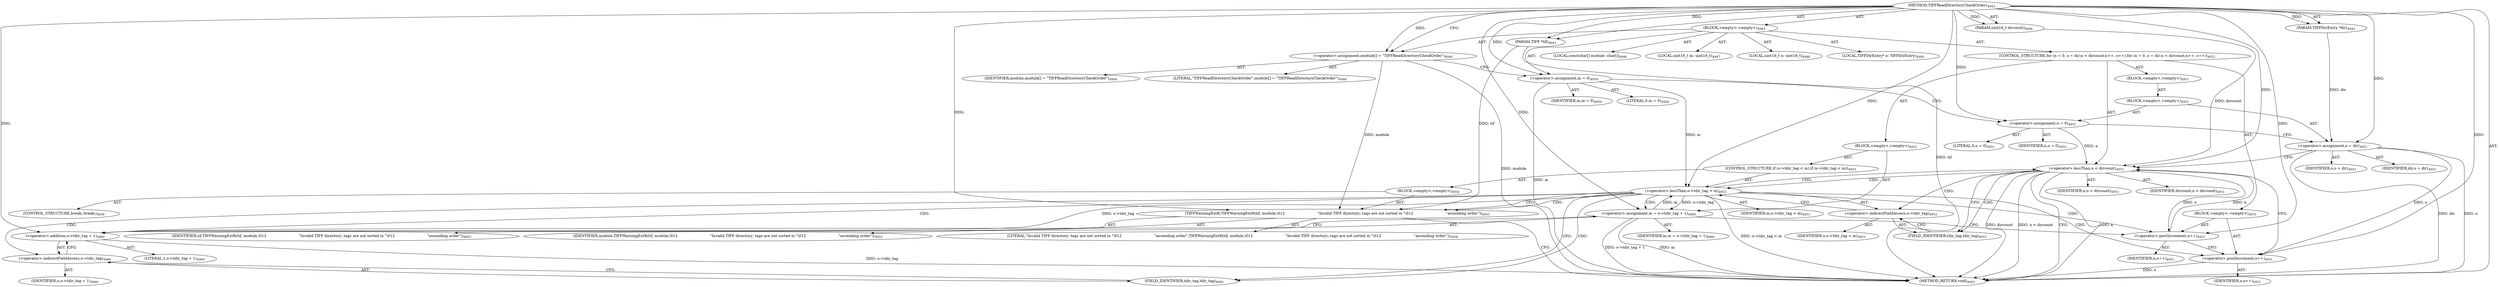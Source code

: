 digraph "TIFFReadDirectoryCheckOrder" {  
"90597" [label = <(METHOD,TIFFReadDirectoryCheckOrder)<SUB>4943</SUB>> ]
"90598" [label = <(PARAM,TIFF *tif)<SUB>4943</SUB>> ]
"90599" [label = <(PARAM,TIFFDirEntry *dir)<SUB>4943</SUB>> ]
"90600" [label = <(PARAM,uint16_t dircount)<SUB>4944</SUB>> ]
"90601" [label = <(BLOCK,&lt;empty&gt;,&lt;empty&gt;)<SUB>4945</SUB>> ]
"90602" [label = <(LOCAL,constchar[] module: char[])<SUB>4946</SUB>> ]
"90603" [label = <(&lt;operator&gt;.assignment,module[] = &quot;TIFFReadDirectoryCheckOrder&quot;)<SUB>4946</SUB>> ]
"90604" [label = <(IDENTIFIER,module,module[] = &quot;TIFFReadDirectoryCheckOrder&quot;)<SUB>4946</SUB>> ]
"90605" [label = <(LITERAL,&quot;TIFFReadDirectoryCheckOrder&quot;,module[] = &quot;TIFFReadDirectoryCheckOrder&quot;)<SUB>4946</SUB>> ]
"90606" [label = <(LOCAL,uint16_t m: uint16_t)<SUB>4947</SUB>> ]
"90607" [label = <(LOCAL,uint16_t n: uint16_t)<SUB>4948</SUB>> ]
"90608" [label = <(LOCAL,TIFFDirEntry* o: TIFFDirEntry)<SUB>4949</SUB>> ]
"90609" [label = <(&lt;operator&gt;.assignment,m = 0)<SUB>4950</SUB>> ]
"90610" [label = <(IDENTIFIER,m,m = 0)<SUB>4950</SUB>> ]
"90611" [label = <(LITERAL,0,m = 0)<SUB>4950</SUB>> ]
"90612" [label = <(CONTROL_STRUCTURE,for (n = 0, o = dir;n &lt; dircount;n++, o++),for (n = 0, o = dir;n &lt; dircount;n++, o++))<SUB>4951</SUB>> ]
"90613" [label = <(BLOCK,&lt;empty&gt;,&lt;empty&gt;)<SUB>4951</SUB>> ]
"90614" [label = <(BLOCK,&lt;empty&gt;,&lt;empty&gt;)<SUB>4951</SUB>> ]
"90615" [label = <(&lt;operator&gt;.assignment,n = 0)<SUB>4951</SUB>> ]
"90616" [label = <(IDENTIFIER,n,n = 0)<SUB>4951</SUB>> ]
"90617" [label = <(LITERAL,0,n = 0)<SUB>4951</SUB>> ]
"90618" [label = <(&lt;operator&gt;.assignment,o = dir)<SUB>4951</SUB>> ]
"90619" [label = <(IDENTIFIER,o,o = dir)<SUB>4951</SUB>> ]
"90620" [label = <(IDENTIFIER,dir,o = dir)<SUB>4951</SUB>> ]
"90621" [label = <(&lt;operator&gt;.lessThan,n &lt; dircount)<SUB>4951</SUB>> ]
"90622" [label = <(IDENTIFIER,n,n &lt; dircount)<SUB>4951</SUB>> ]
"90623" [label = <(IDENTIFIER,dircount,n &lt; dircount)<SUB>4951</SUB>> ]
"90624" [label = <(BLOCK,&lt;empty&gt;,&lt;empty&gt;)<SUB>4951</SUB>> ]
"90625" [label = <(&lt;operator&gt;.postIncrement,n++)<SUB>4951</SUB>> ]
"90626" [label = <(IDENTIFIER,n,n++)<SUB>4951</SUB>> ]
"90627" [label = <(&lt;operator&gt;.postIncrement,o++)<SUB>4951</SUB>> ]
"90628" [label = <(IDENTIFIER,o,o++)<SUB>4951</SUB>> ]
"90629" [label = <(BLOCK,&lt;empty&gt;,&lt;empty&gt;)<SUB>4952</SUB>> ]
"90630" [label = <(CONTROL_STRUCTURE,if (o-&gt;tdir_tag &lt; m),if (o-&gt;tdir_tag &lt; m))<SUB>4953</SUB>> ]
"90631" [label = <(&lt;operator&gt;.lessThan,o-&gt;tdir_tag &lt; m)<SUB>4953</SUB>> ]
"90632" [label = <(&lt;operator&gt;.indirectFieldAccess,o-&gt;tdir_tag)<SUB>4953</SUB>> ]
"90633" [label = <(IDENTIFIER,o,o-&gt;tdir_tag &lt; m)<SUB>4953</SUB>> ]
"90634" [label = <(FIELD_IDENTIFIER,tdir_tag,tdir_tag)<SUB>4953</SUB>> ]
"90635" [label = <(IDENTIFIER,m,o-&gt;tdir_tag &lt; m)<SUB>4953</SUB>> ]
"90636" [label = <(BLOCK,&lt;empty&gt;,&lt;empty&gt;)<SUB>4954</SUB>> ]
"90637" [label = <(TIFFWarningExtR,TIFFWarningExtR(tif, module,\012                            &quot;Invalid TIFF directory; tags are not sorted in &quot;\012                            &quot;ascending order&quot;))<SUB>4955</SUB>> ]
"90638" [label = <(IDENTIFIER,tif,TIFFWarningExtR(tif, module,\012                            &quot;Invalid TIFF directory; tags are not sorted in &quot;\012                            &quot;ascending order&quot;))<SUB>4955</SUB>> ]
"90639" [label = <(IDENTIFIER,module,TIFFWarningExtR(tif, module,\012                            &quot;Invalid TIFF directory; tags are not sorted in &quot;\012                            &quot;ascending order&quot;))<SUB>4955</SUB>> ]
"90640" [label = <(LITERAL,&quot;Invalid TIFF directory; tags are not sorted in &quot;\012                            &quot;ascending order&quot;,TIFFWarningExtR(tif, module,\012                            &quot;Invalid TIFF directory; tags are not sorted in &quot;\012                            &quot;ascending order&quot;))<SUB>4956</SUB>> ]
"90641" [label = <(CONTROL_STRUCTURE,break;,break;)<SUB>4958</SUB>> ]
"90642" [label = <(&lt;operator&gt;.assignment,m = o-&gt;tdir_tag + 1)<SUB>4960</SUB>> ]
"90643" [label = <(IDENTIFIER,m,m = o-&gt;tdir_tag + 1)<SUB>4960</SUB>> ]
"90644" [label = <(&lt;operator&gt;.addition,o-&gt;tdir_tag + 1)<SUB>4960</SUB>> ]
"90645" [label = <(&lt;operator&gt;.indirectFieldAccess,o-&gt;tdir_tag)<SUB>4960</SUB>> ]
"90646" [label = <(IDENTIFIER,o,o-&gt;tdir_tag + 1)<SUB>4960</SUB>> ]
"90647" [label = <(FIELD_IDENTIFIER,tdir_tag,tdir_tag)<SUB>4960</SUB>> ]
"90648" [label = <(LITERAL,1,o-&gt;tdir_tag + 1)<SUB>4960</SUB>> ]
"90649" [label = <(METHOD_RETURN,void)<SUB>4943</SUB>> ]
  "90597" -> "90598"  [ label = "AST: "] 
  "90597" -> "90599"  [ label = "AST: "] 
  "90597" -> "90600"  [ label = "AST: "] 
  "90597" -> "90601"  [ label = "AST: "] 
  "90597" -> "90649"  [ label = "AST: "] 
  "90601" -> "90602"  [ label = "AST: "] 
  "90601" -> "90603"  [ label = "AST: "] 
  "90601" -> "90606"  [ label = "AST: "] 
  "90601" -> "90607"  [ label = "AST: "] 
  "90601" -> "90608"  [ label = "AST: "] 
  "90601" -> "90609"  [ label = "AST: "] 
  "90601" -> "90612"  [ label = "AST: "] 
  "90603" -> "90604"  [ label = "AST: "] 
  "90603" -> "90605"  [ label = "AST: "] 
  "90609" -> "90610"  [ label = "AST: "] 
  "90609" -> "90611"  [ label = "AST: "] 
  "90612" -> "90613"  [ label = "AST: "] 
  "90612" -> "90621"  [ label = "AST: "] 
  "90612" -> "90624"  [ label = "AST: "] 
  "90612" -> "90629"  [ label = "AST: "] 
  "90613" -> "90614"  [ label = "AST: "] 
  "90614" -> "90615"  [ label = "AST: "] 
  "90614" -> "90618"  [ label = "AST: "] 
  "90615" -> "90616"  [ label = "AST: "] 
  "90615" -> "90617"  [ label = "AST: "] 
  "90618" -> "90619"  [ label = "AST: "] 
  "90618" -> "90620"  [ label = "AST: "] 
  "90621" -> "90622"  [ label = "AST: "] 
  "90621" -> "90623"  [ label = "AST: "] 
  "90624" -> "90625"  [ label = "AST: "] 
  "90624" -> "90627"  [ label = "AST: "] 
  "90625" -> "90626"  [ label = "AST: "] 
  "90627" -> "90628"  [ label = "AST: "] 
  "90629" -> "90630"  [ label = "AST: "] 
  "90629" -> "90642"  [ label = "AST: "] 
  "90630" -> "90631"  [ label = "AST: "] 
  "90630" -> "90636"  [ label = "AST: "] 
  "90631" -> "90632"  [ label = "AST: "] 
  "90631" -> "90635"  [ label = "AST: "] 
  "90632" -> "90633"  [ label = "AST: "] 
  "90632" -> "90634"  [ label = "AST: "] 
  "90636" -> "90637"  [ label = "AST: "] 
  "90636" -> "90641"  [ label = "AST: "] 
  "90637" -> "90638"  [ label = "AST: "] 
  "90637" -> "90639"  [ label = "AST: "] 
  "90637" -> "90640"  [ label = "AST: "] 
  "90642" -> "90643"  [ label = "AST: "] 
  "90642" -> "90644"  [ label = "AST: "] 
  "90644" -> "90645"  [ label = "AST: "] 
  "90644" -> "90648"  [ label = "AST: "] 
  "90645" -> "90646"  [ label = "AST: "] 
  "90645" -> "90647"  [ label = "AST: "] 
  "90603" -> "90609"  [ label = "CFG: "] 
  "90609" -> "90615"  [ label = "CFG: "] 
  "90621" -> "90649"  [ label = "CFG: "] 
  "90621" -> "90634"  [ label = "CFG: "] 
  "90625" -> "90627"  [ label = "CFG: "] 
  "90627" -> "90621"  [ label = "CFG: "] 
  "90642" -> "90625"  [ label = "CFG: "] 
  "90615" -> "90618"  [ label = "CFG: "] 
  "90618" -> "90621"  [ label = "CFG: "] 
  "90631" -> "90637"  [ label = "CFG: "] 
  "90631" -> "90647"  [ label = "CFG: "] 
  "90644" -> "90642"  [ label = "CFG: "] 
  "90632" -> "90631"  [ label = "CFG: "] 
  "90637" -> "90649"  [ label = "CFG: "] 
  "90645" -> "90644"  [ label = "CFG: "] 
  "90634" -> "90632"  [ label = "CFG: "] 
  "90647" -> "90645"  [ label = "CFG: "] 
  "90597" -> "90603"  [ label = "CFG: "] 
  "90598" -> "90649"  [ label = "DDG: tif"] 
  "90603" -> "90649"  [ label = "DDG: module"] 
  "90609" -> "90649"  [ label = "DDG: m"] 
  "90618" -> "90649"  [ label = "DDG: o"] 
  "90618" -> "90649"  [ label = "DDG: dir"] 
  "90621" -> "90649"  [ label = "DDG: n"] 
  "90621" -> "90649"  [ label = "DDG: dircount"] 
  "90621" -> "90649"  [ label = "DDG: n &lt; dircount"] 
  "90631" -> "90649"  [ label = "DDG: o-&gt;tdir_tag &lt; m"] 
  "90642" -> "90649"  [ label = "DDG: m"] 
  "90644" -> "90649"  [ label = "DDG: o-&gt;tdir_tag"] 
  "90642" -> "90649"  [ label = "DDG: o-&gt;tdir_tag + 1"] 
  "90627" -> "90649"  [ label = "DDG: o"] 
  "90597" -> "90598"  [ label = "DDG: "] 
  "90597" -> "90599"  [ label = "DDG: "] 
  "90597" -> "90600"  [ label = "DDG: "] 
  "90597" -> "90603"  [ label = "DDG: "] 
  "90597" -> "90609"  [ label = "DDG: "] 
  "90615" -> "90621"  [ label = "DDG: n"] 
  "90625" -> "90621"  [ label = "DDG: n"] 
  "90597" -> "90621"  [ label = "DDG: "] 
  "90600" -> "90621"  [ label = "DDG: dircount"] 
  "90631" -> "90642"  [ label = "DDG: o-&gt;tdir_tag"] 
  "90597" -> "90642"  [ label = "DDG: "] 
  "90597" -> "90615"  [ label = "DDG: "] 
  "90599" -> "90618"  [ label = "DDG: dir"] 
  "90597" -> "90618"  [ label = "DDG: "] 
  "90621" -> "90625"  [ label = "DDG: n"] 
  "90597" -> "90625"  [ label = "DDG: "] 
  "90618" -> "90627"  [ label = "DDG: o"] 
  "90597" -> "90627"  [ label = "DDG: "] 
  "90609" -> "90631"  [ label = "DDG: m"] 
  "90642" -> "90631"  [ label = "DDG: m"] 
  "90597" -> "90631"  [ label = "DDG: "] 
  "90631" -> "90644"  [ label = "DDG: o-&gt;tdir_tag"] 
  "90597" -> "90644"  [ label = "DDG: "] 
  "90598" -> "90637"  [ label = "DDG: tif"] 
  "90597" -> "90637"  [ label = "DDG: "] 
  "90603" -> "90637"  [ label = "DDG: module"] 
  "90621" -> "90632"  [ label = "CDG: "] 
  "90621" -> "90631"  [ label = "CDG: "] 
  "90621" -> "90634"  [ label = "CDG: "] 
  "90631" -> "90645"  [ label = "CDG: "] 
  "90631" -> "90644"  [ label = "CDG: "] 
  "90631" -> "90637"  [ label = "CDG: "] 
  "90631" -> "90647"  [ label = "CDG: "] 
  "90631" -> "90621"  [ label = "CDG: "] 
  "90631" -> "90625"  [ label = "CDG: "] 
  "90631" -> "90627"  [ label = "CDG: "] 
  "90631" -> "90642"  [ label = "CDG: "] 
}

